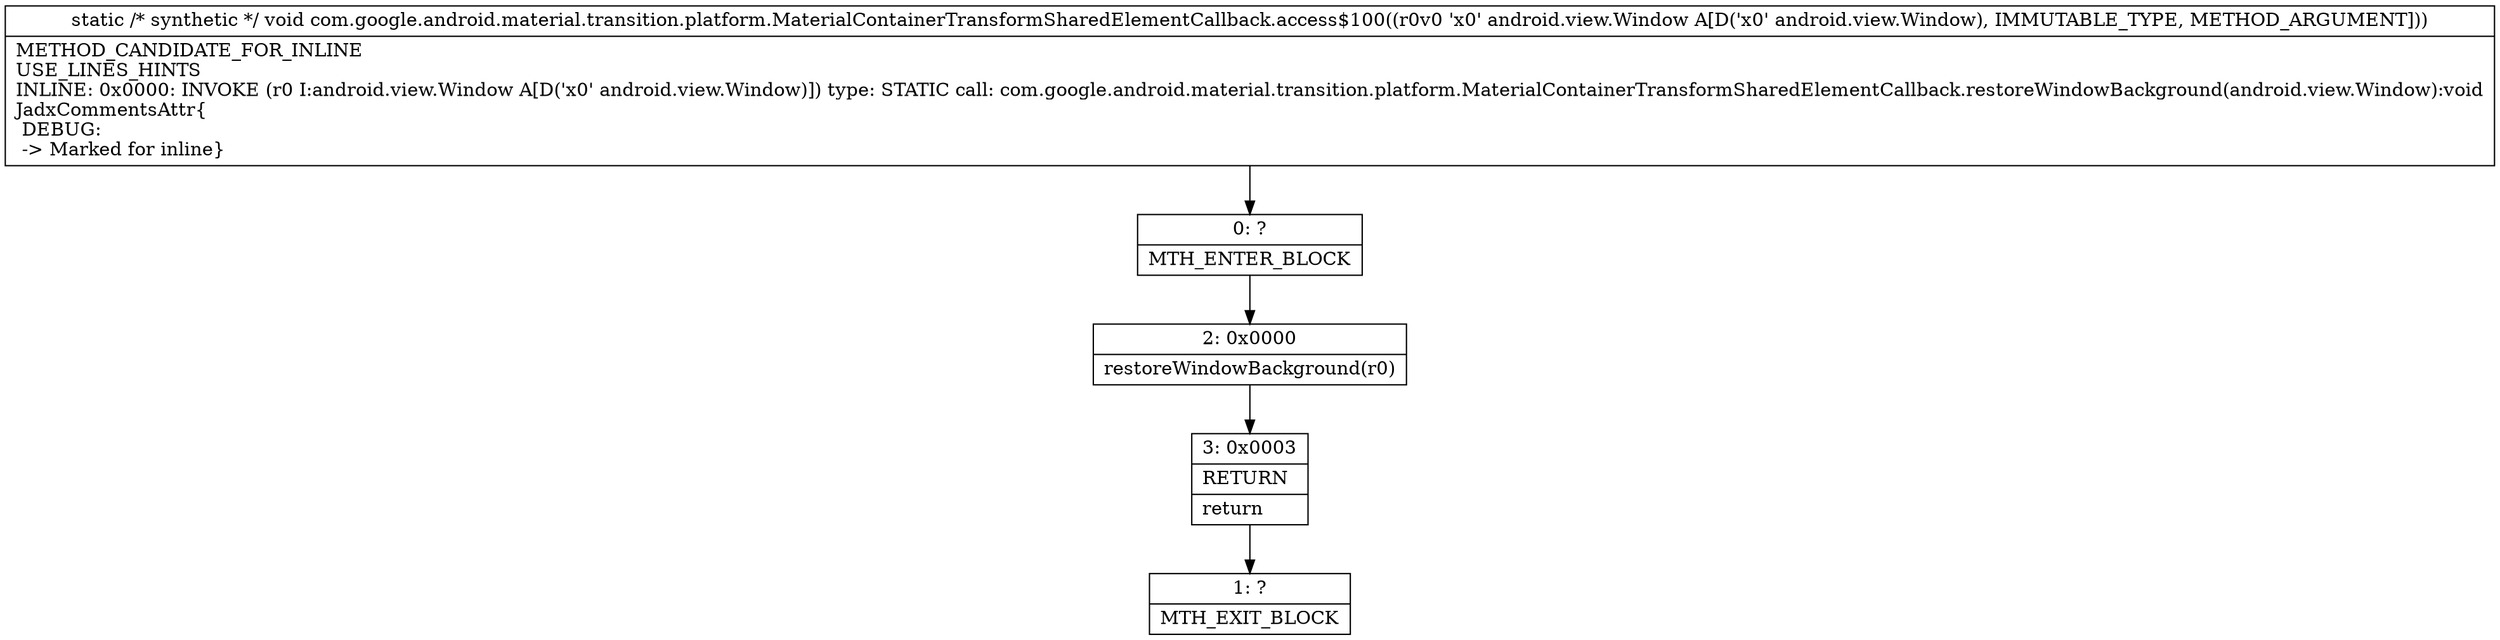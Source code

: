 digraph "CFG forcom.google.android.material.transition.platform.MaterialContainerTransformSharedElementCallback.access$100(Landroid\/view\/Window;)V" {
Node_0 [shape=record,label="{0\:\ ?|MTH_ENTER_BLOCK\l}"];
Node_2 [shape=record,label="{2\:\ 0x0000|restoreWindowBackground(r0)\l}"];
Node_3 [shape=record,label="{3\:\ 0x0003|RETURN\l|return\l}"];
Node_1 [shape=record,label="{1\:\ ?|MTH_EXIT_BLOCK\l}"];
MethodNode[shape=record,label="{static \/* synthetic *\/ void com.google.android.material.transition.platform.MaterialContainerTransformSharedElementCallback.access$100((r0v0 'x0' android.view.Window A[D('x0' android.view.Window), IMMUTABLE_TYPE, METHOD_ARGUMENT]))  | METHOD_CANDIDATE_FOR_INLINE\lUSE_LINES_HINTS\lINLINE: 0x0000: INVOKE  (r0 I:android.view.Window A[D('x0' android.view.Window)]) type: STATIC call: com.google.android.material.transition.platform.MaterialContainerTransformSharedElementCallback.restoreWindowBackground(android.view.Window):void\lJadxCommentsAttr\{\l DEBUG: \l \-\> Marked for inline\}\l}"];
MethodNode -> Node_0;Node_0 -> Node_2;
Node_2 -> Node_3;
Node_3 -> Node_1;
}

